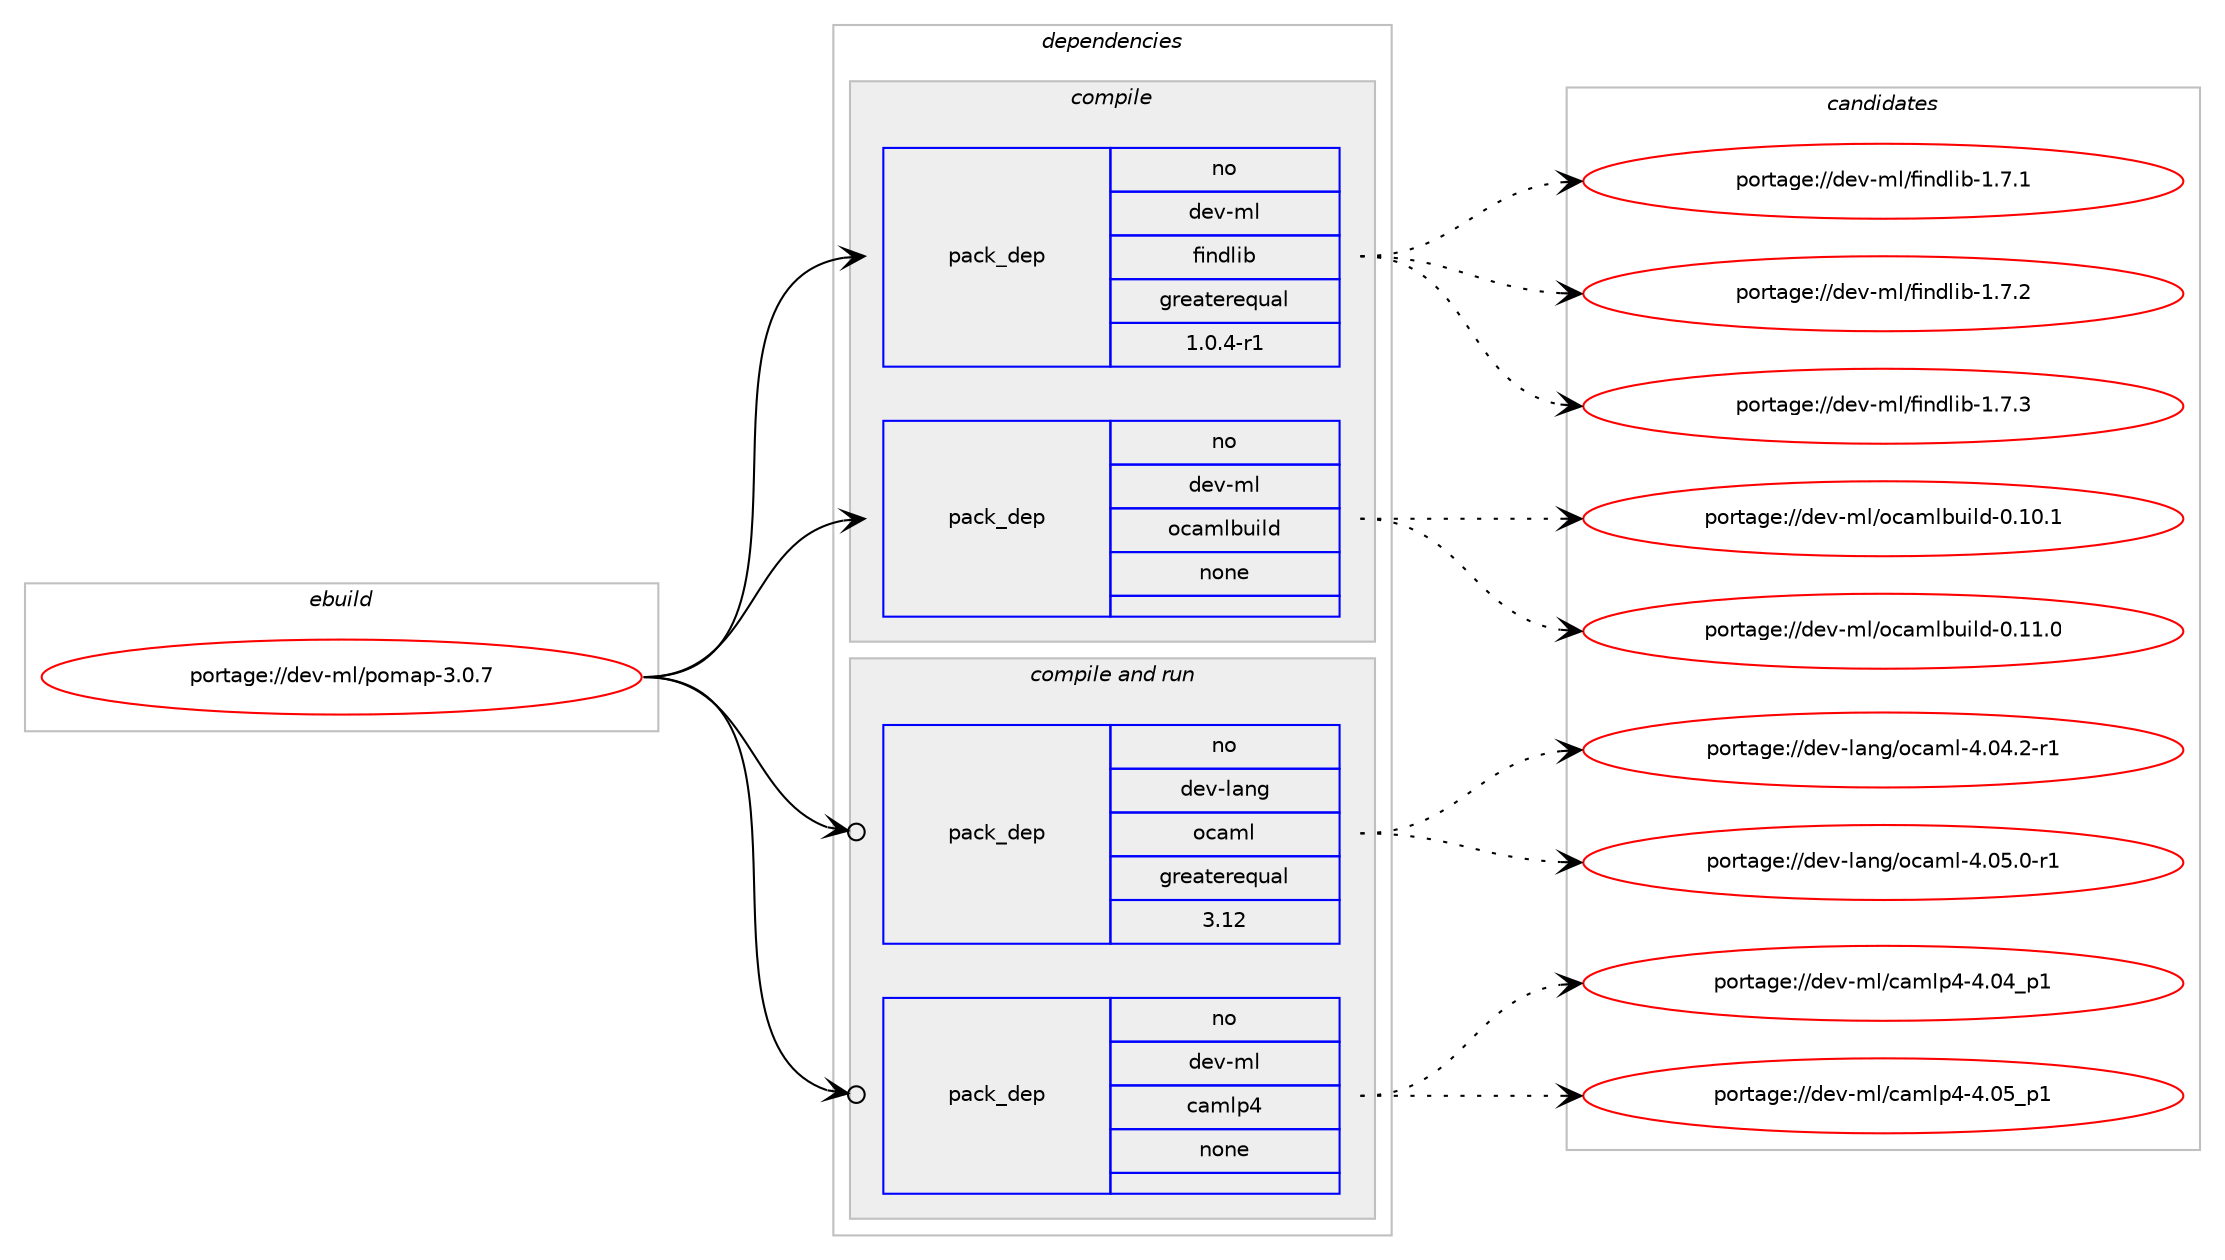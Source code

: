 digraph prolog {

# *************
# Graph options
# *************

newrank=true;
concentrate=true;
compound=true;
graph [rankdir=LR,fontname=Helvetica,fontsize=10,ranksep=1.5];#, ranksep=2.5, nodesep=0.2];
edge  [arrowhead=vee];
node  [fontname=Helvetica,fontsize=10];

# **********
# The ebuild
# **********

subgraph cluster_leftcol {
color=gray;
rank=same;
label=<<i>ebuild</i>>;
id [label="portage://dev-ml/pomap-3.0.7", color=red, width=4, href="../dev-ml/pomap-3.0.7.svg"];
}

# ****************
# The dependencies
# ****************

subgraph cluster_midcol {
color=gray;
label=<<i>dependencies</i>>;
subgraph cluster_compile {
fillcolor="#eeeeee";
style=filled;
label=<<i>compile</i>>;
subgraph pack81954 {
dependency107617 [label=<<TABLE BORDER="0" CELLBORDER="1" CELLSPACING="0" CELLPADDING="4" WIDTH="220"><TR><TD ROWSPAN="6" CELLPADDING="30">pack_dep</TD></TR><TR><TD WIDTH="110">no</TD></TR><TR><TD>dev-ml</TD></TR><TR><TD>findlib</TD></TR><TR><TD>greaterequal</TD></TR><TR><TD>1.0.4-r1</TD></TR></TABLE>>, shape=none, color=blue];
}
id:e -> dependency107617:w [weight=20,style="solid",arrowhead="vee"];
subgraph pack81955 {
dependency107618 [label=<<TABLE BORDER="0" CELLBORDER="1" CELLSPACING="0" CELLPADDING="4" WIDTH="220"><TR><TD ROWSPAN="6" CELLPADDING="30">pack_dep</TD></TR><TR><TD WIDTH="110">no</TD></TR><TR><TD>dev-ml</TD></TR><TR><TD>ocamlbuild</TD></TR><TR><TD>none</TD></TR><TR><TD></TD></TR></TABLE>>, shape=none, color=blue];
}
id:e -> dependency107618:w [weight=20,style="solid",arrowhead="vee"];
}
subgraph cluster_compileandrun {
fillcolor="#eeeeee";
style=filled;
label=<<i>compile and run</i>>;
subgraph pack81956 {
dependency107619 [label=<<TABLE BORDER="0" CELLBORDER="1" CELLSPACING="0" CELLPADDING="4" WIDTH="220"><TR><TD ROWSPAN="6" CELLPADDING="30">pack_dep</TD></TR><TR><TD WIDTH="110">no</TD></TR><TR><TD>dev-lang</TD></TR><TR><TD>ocaml</TD></TR><TR><TD>greaterequal</TD></TR><TR><TD>3.12</TD></TR></TABLE>>, shape=none, color=blue];
}
id:e -> dependency107619:w [weight=20,style="solid",arrowhead="odotvee"];
subgraph pack81957 {
dependency107620 [label=<<TABLE BORDER="0" CELLBORDER="1" CELLSPACING="0" CELLPADDING="4" WIDTH="220"><TR><TD ROWSPAN="6" CELLPADDING="30">pack_dep</TD></TR><TR><TD WIDTH="110">no</TD></TR><TR><TD>dev-ml</TD></TR><TR><TD>camlp4</TD></TR><TR><TD>none</TD></TR><TR><TD></TD></TR></TABLE>>, shape=none, color=blue];
}
id:e -> dependency107620:w [weight=20,style="solid",arrowhead="odotvee"];
}
subgraph cluster_run {
fillcolor="#eeeeee";
style=filled;
label=<<i>run</i>>;
}
}

# **************
# The candidates
# **************

subgraph cluster_choices {
rank=same;
color=gray;
label=<<i>candidates</i>>;

subgraph choice81954 {
color=black;
nodesep=1;
choiceportage100101118451091084710210511010010810598454946554649 [label="portage://dev-ml/findlib-1.7.1", color=red, width=4,href="../dev-ml/findlib-1.7.1.svg"];
choiceportage100101118451091084710210511010010810598454946554650 [label="portage://dev-ml/findlib-1.7.2", color=red, width=4,href="../dev-ml/findlib-1.7.2.svg"];
choiceportage100101118451091084710210511010010810598454946554651 [label="portage://dev-ml/findlib-1.7.3", color=red, width=4,href="../dev-ml/findlib-1.7.3.svg"];
dependency107617:e -> choiceportage100101118451091084710210511010010810598454946554649:w [style=dotted,weight="100"];
dependency107617:e -> choiceportage100101118451091084710210511010010810598454946554650:w [style=dotted,weight="100"];
dependency107617:e -> choiceportage100101118451091084710210511010010810598454946554651:w [style=dotted,weight="100"];
}
subgraph choice81955 {
color=black;
nodesep=1;
choiceportage100101118451091084711199971091089811710510810045484649484649 [label="portage://dev-ml/ocamlbuild-0.10.1", color=red, width=4,href="../dev-ml/ocamlbuild-0.10.1.svg"];
choiceportage100101118451091084711199971091089811710510810045484649494648 [label="portage://dev-ml/ocamlbuild-0.11.0", color=red, width=4,href="../dev-ml/ocamlbuild-0.11.0.svg"];
dependency107618:e -> choiceportage100101118451091084711199971091089811710510810045484649484649:w [style=dotted,weight="100"];
dependency107618:e -> choiceportage100101118451091084711199971091089811710510810045484649494648:w [style=dotted,weight="100"];
}
subgraph choice81956 {
color=black;
nodesep=1;
choiceportage1001011184510897110103471119997109108455246485246504511449 [label="portage://dev-lang/ocaml-4.04.2-r1", color=red, width=4,href="../dev-lang/ocaml-4.04.2-r1.svg"];
choiceportage1001011184510897110103471119997109108455246485346484511449 [label="portage://dev-lang/ocaml-4.05.0-r1", color=red, width=4,href="../dev-lang/ocaml-4.05.0-r1.svg"];
dependency107619:e -> choiceportage1001011184510897110103471119997109108455246485246504511449:w [style=dotted,weight="100"];
dependency107619:e -> choiceportage1001011184510897110103471119997109108455246485346484511449:w [style=dotted,weight="100"];
}
subgraph choice81957 {
color=black;
nodesep=1;
choiceportage100101118451091084799971091081125245524648529511249 [label="portage://dev-ml/camlp4-4.04_p1", color=red, width=4,href="../dev-ml/camlp4-4.04_p1.svg"];
choiceportage100101118451091084799971091081125245524648539511249 [label="portage://dev-ml/camlp4-4.05_p1", color=red, width=4,href="../dev-ml/camlp4-4.05_p1.svg"];
dependency107620:e -> choiceportage100101118451091084799971091081125245524648529511249:w [style=dotted,weight="100"];
dependency107620:e -> choiceportage100101118451091084799971091081125245524648539511249:w [style=dotted,weight="100"];
}
}

}
